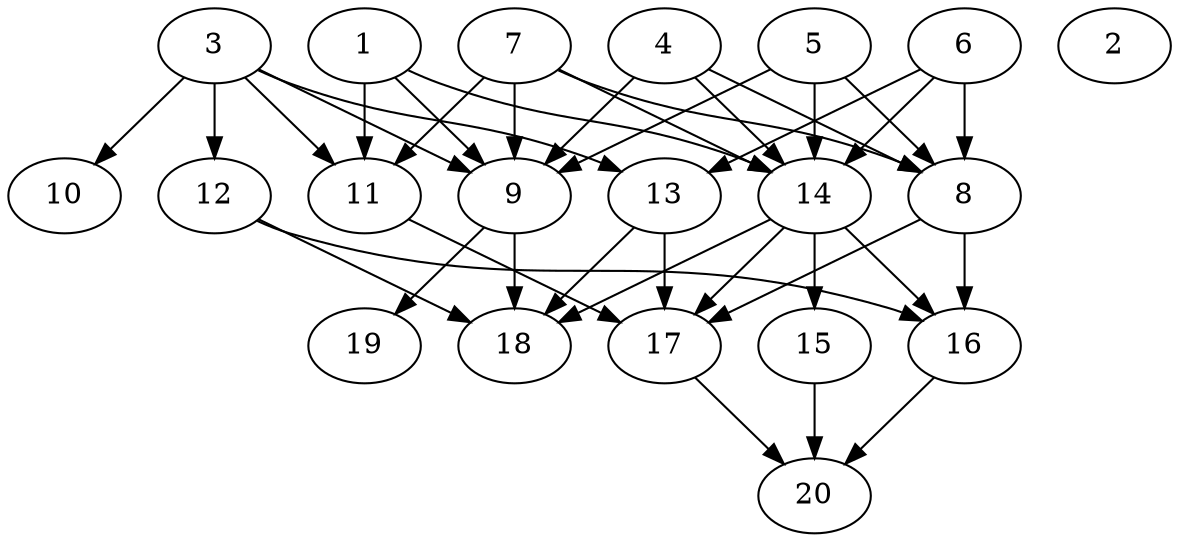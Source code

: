 // DAG automatically generated by daggen at Tue Jul 23 14:23:30 2019
// ./daggen --dot -n 20 --ccr 0.3 --fat 0.6 --regular 0.5 --density 0.6 --mindata 5242880 --maxdata 52428800 
digraph G {
  1 [size="23412053", alpha="0.17", expect_size="7023616"] 
  1 -> 9 [size ="7023616"]
  1 -> 11 [size ="7023616"]
  1 -> 14 [size ="7023616"]
  2 [size="85220693", alpha="0.20", expect_size="25566208"] 
  3 [size="163229013", alpha="0.18", expect_size="48968704"] 
  3 -> 9 [size ="48968704"]
  3 -> 10 [size ="48968704"]
  3 -> 11 [size ="48968704"]
  3 -> 12 [size ="48968704"]
  3 -> 13 [size ="48968704"]
  4 [size="17657173", alpha="0.02", expect_size="5297152"] 
  4 -> 8 [size ="5297152"]
  4 -> 9 [size ="5297152"]
  4 -> 14 [size ="5297152"]
  5 [size="78827520", alpha="0.19", expect_size="23648256"] 
  5 -> 8 [size ="23648256"]
  5 -> 9 [size ="23648256"]
  5 -> 14 [size ="23648256"]
  6 [size="171724800", alpha="0.13", expect_size="51517440"] 
  6 -> 8 [size ="51517440"]
  6 -> 13 [size ="51517440"]
  6 -> 14 [size ="51517440"]
  7 [size="24473600", alpha="0.19", expect_size="7342080"] 
  7 -> 8 [size ="7342080"]
  7 -> 9 [size ="7342080"]
  7 -> 11 [size ="7342080"]
  7 -> 14 [size ="7342080"]
  8 [size="165515947", alpha="0.00", expect_size="49654784"] 
  8 -> 16 [size ="49654784"]
  8 -> 17 [size ="49654784"]
  9 [size="26484053", alpha="0.11", expect_size="7945216"] 
  9 -> 18 [size ="7945216"]
  9 -> 19 [size ="7945216"]
  10 [size="145530880", alpha="0.01", expect_size="43659264"] 
  11 [size="104584533", alpha="0.08", expect_size="31375360"] 
  11 -> 17 [size ="31375360"]
  12 [size="79851520", alpha="0.01", expect_size="23955456"] 
  12 -> 16 [size ="23955456"]
  12 -> 18 [size ="23955456"]
  13 [size="76021760", alpha="0.11", expect_size="22806528"] 
  13 -> 17 [size ="22806528"]
  13 -> 18 [size ="22806528"]
  14 [size="59166720", alpha="0.01", expect_size="17750016"] 
  14 -> 15 [size ="17750016"]
  14 -> 16 [size ="17750016"]
  14 -> 17 [size ="17750016"]
  14 -> 18 [size ="17750016"]
  15 [size="73485653", alpha="0.06", expect_size="22045696"] 
  15 -> 20 [size ="22045696"]
  16 [size="67259733", alpha="0.08", expect_size="20177920"] 
  16 -> 20 [size ="20177920"]
  17 [size="167277227", alpha="0.03", expect_size="50183168"] 
  17 -> 20 [size ="50183168"]
  18 [size="158289920", alpha="0.02", expect_size="47486976"] 
  19 [size="158651733", alpha="0.00", expect_size="47595520"] 
  20 [size="91518293", alpha="0.15", expect_size="27455488"] 
}
